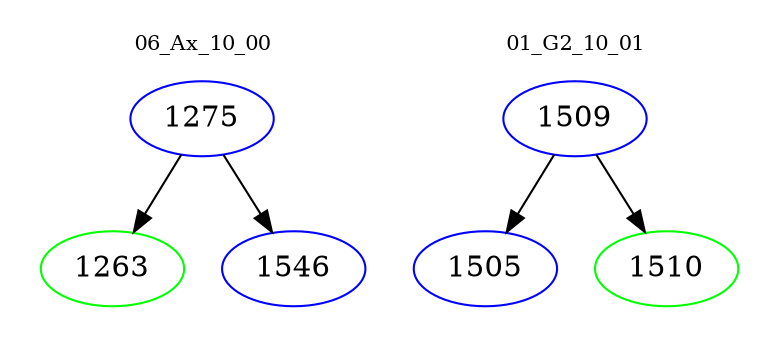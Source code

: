 digraph{
subgraph cluster_0 {
color = white
label = "06_Ax_10_00";
fontsize=10;
T0_1275 [label="1275", color="blue"]
T0_1275 -> T0_1263 [color="black"]
T0_1263 [label="1263", color="green"]
T0_1275 -> T0_1546 [color="black"]
T0_1546 [label="1546", color="blue"]
}
subgraph cluster_1 {
color = white
label = "01_G2_10_01";
fontsize=10;
T1_1509 [label="1509", color="blue"]
T1_1509 -> T1_1505 [color="black"]
T1_1505 [label="1505", color="blue"]
T1_1509 -> T1_1510 [color="black"]
T1_1510 [label="1510", color="green"]
}
}
